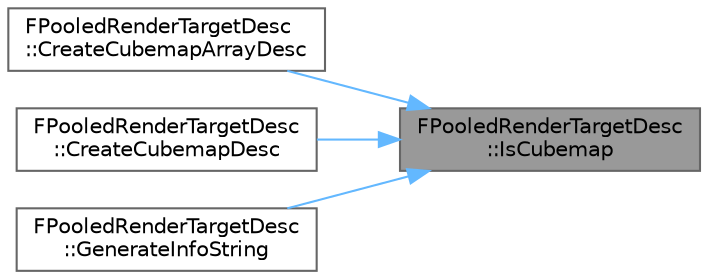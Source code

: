 digraph "FPooledRenderTargetDesc::IsCubemap"
{
 // INTERACTIVE_SVG=YES
 // LATEX_PDF_SIZE
  bgcolor="transparent";
  edge [fontname=Helvetica,fontsize=10,labelfontname=Helvetica,labelfontsize=10];
  node [fontname=Helvetica,fontsize=10,shape=box,height=0.2,width=0.4];
  rankdir="RL";
  Node1 [id="Node000001",label="FPooledRenderTargetDesc\l::IsCubemap",height=0.2,width=0.4,color="gray40", fillcolor="grey60", style="filled", fontcolor="black",tooltip=" "];
  Node1 -> Node2 [id="edge1_Node000001_Node000002",dir="back",color="steelblue1",style="solid",tooltip=" "];
  Node2 [id="Node000002",label="FPooledRenderTargetDesc\l::CreateCubemapArrayDesc",height=0.2,width=0.4,color="grey40", fillcolor="white", style="filled",URL="$df/dc6/structFPooledRenderTargetDesc.html#acc4232ad402759d242a4da3b25320391",tooltip="Factory function to create cube map array texture description."];
  Node1 -> Node3 [id="edge2_Node000001_Node000003",dir="back",color="steelblue1",style="solid",tooltip=" "];
  Node3 [id="Node000003",label="FPooledRenderTargetDesc\l::CreateCubemapDesc",height=0.2,width=0.4,color="grey40", fillcolor="white", style="filled",URL="$df/dc6/structFPooledRenderTargetDesc.html#a8618aaec6b23641a8e279615d9e78dd6",tooltip="Factory function to create cube map texture description."];
  Node1 -> Node4 [id="edge3_Node000001_Node000004",dir="back",color="steelblue1",style="solid",tooltip=" "];
  Node4 [id="Node000004",label="FPooledRenderTargetDesc\l::GenerateInfoString",height=0.2,width=0.4,color="grey40", fillcolor="white", style="filled",URL="$df/dc6/structFPooledRenderTargetDesc.html#ad83935089cf53ee226cc119065c76868",tooltip="for debugging purpose"];
}
